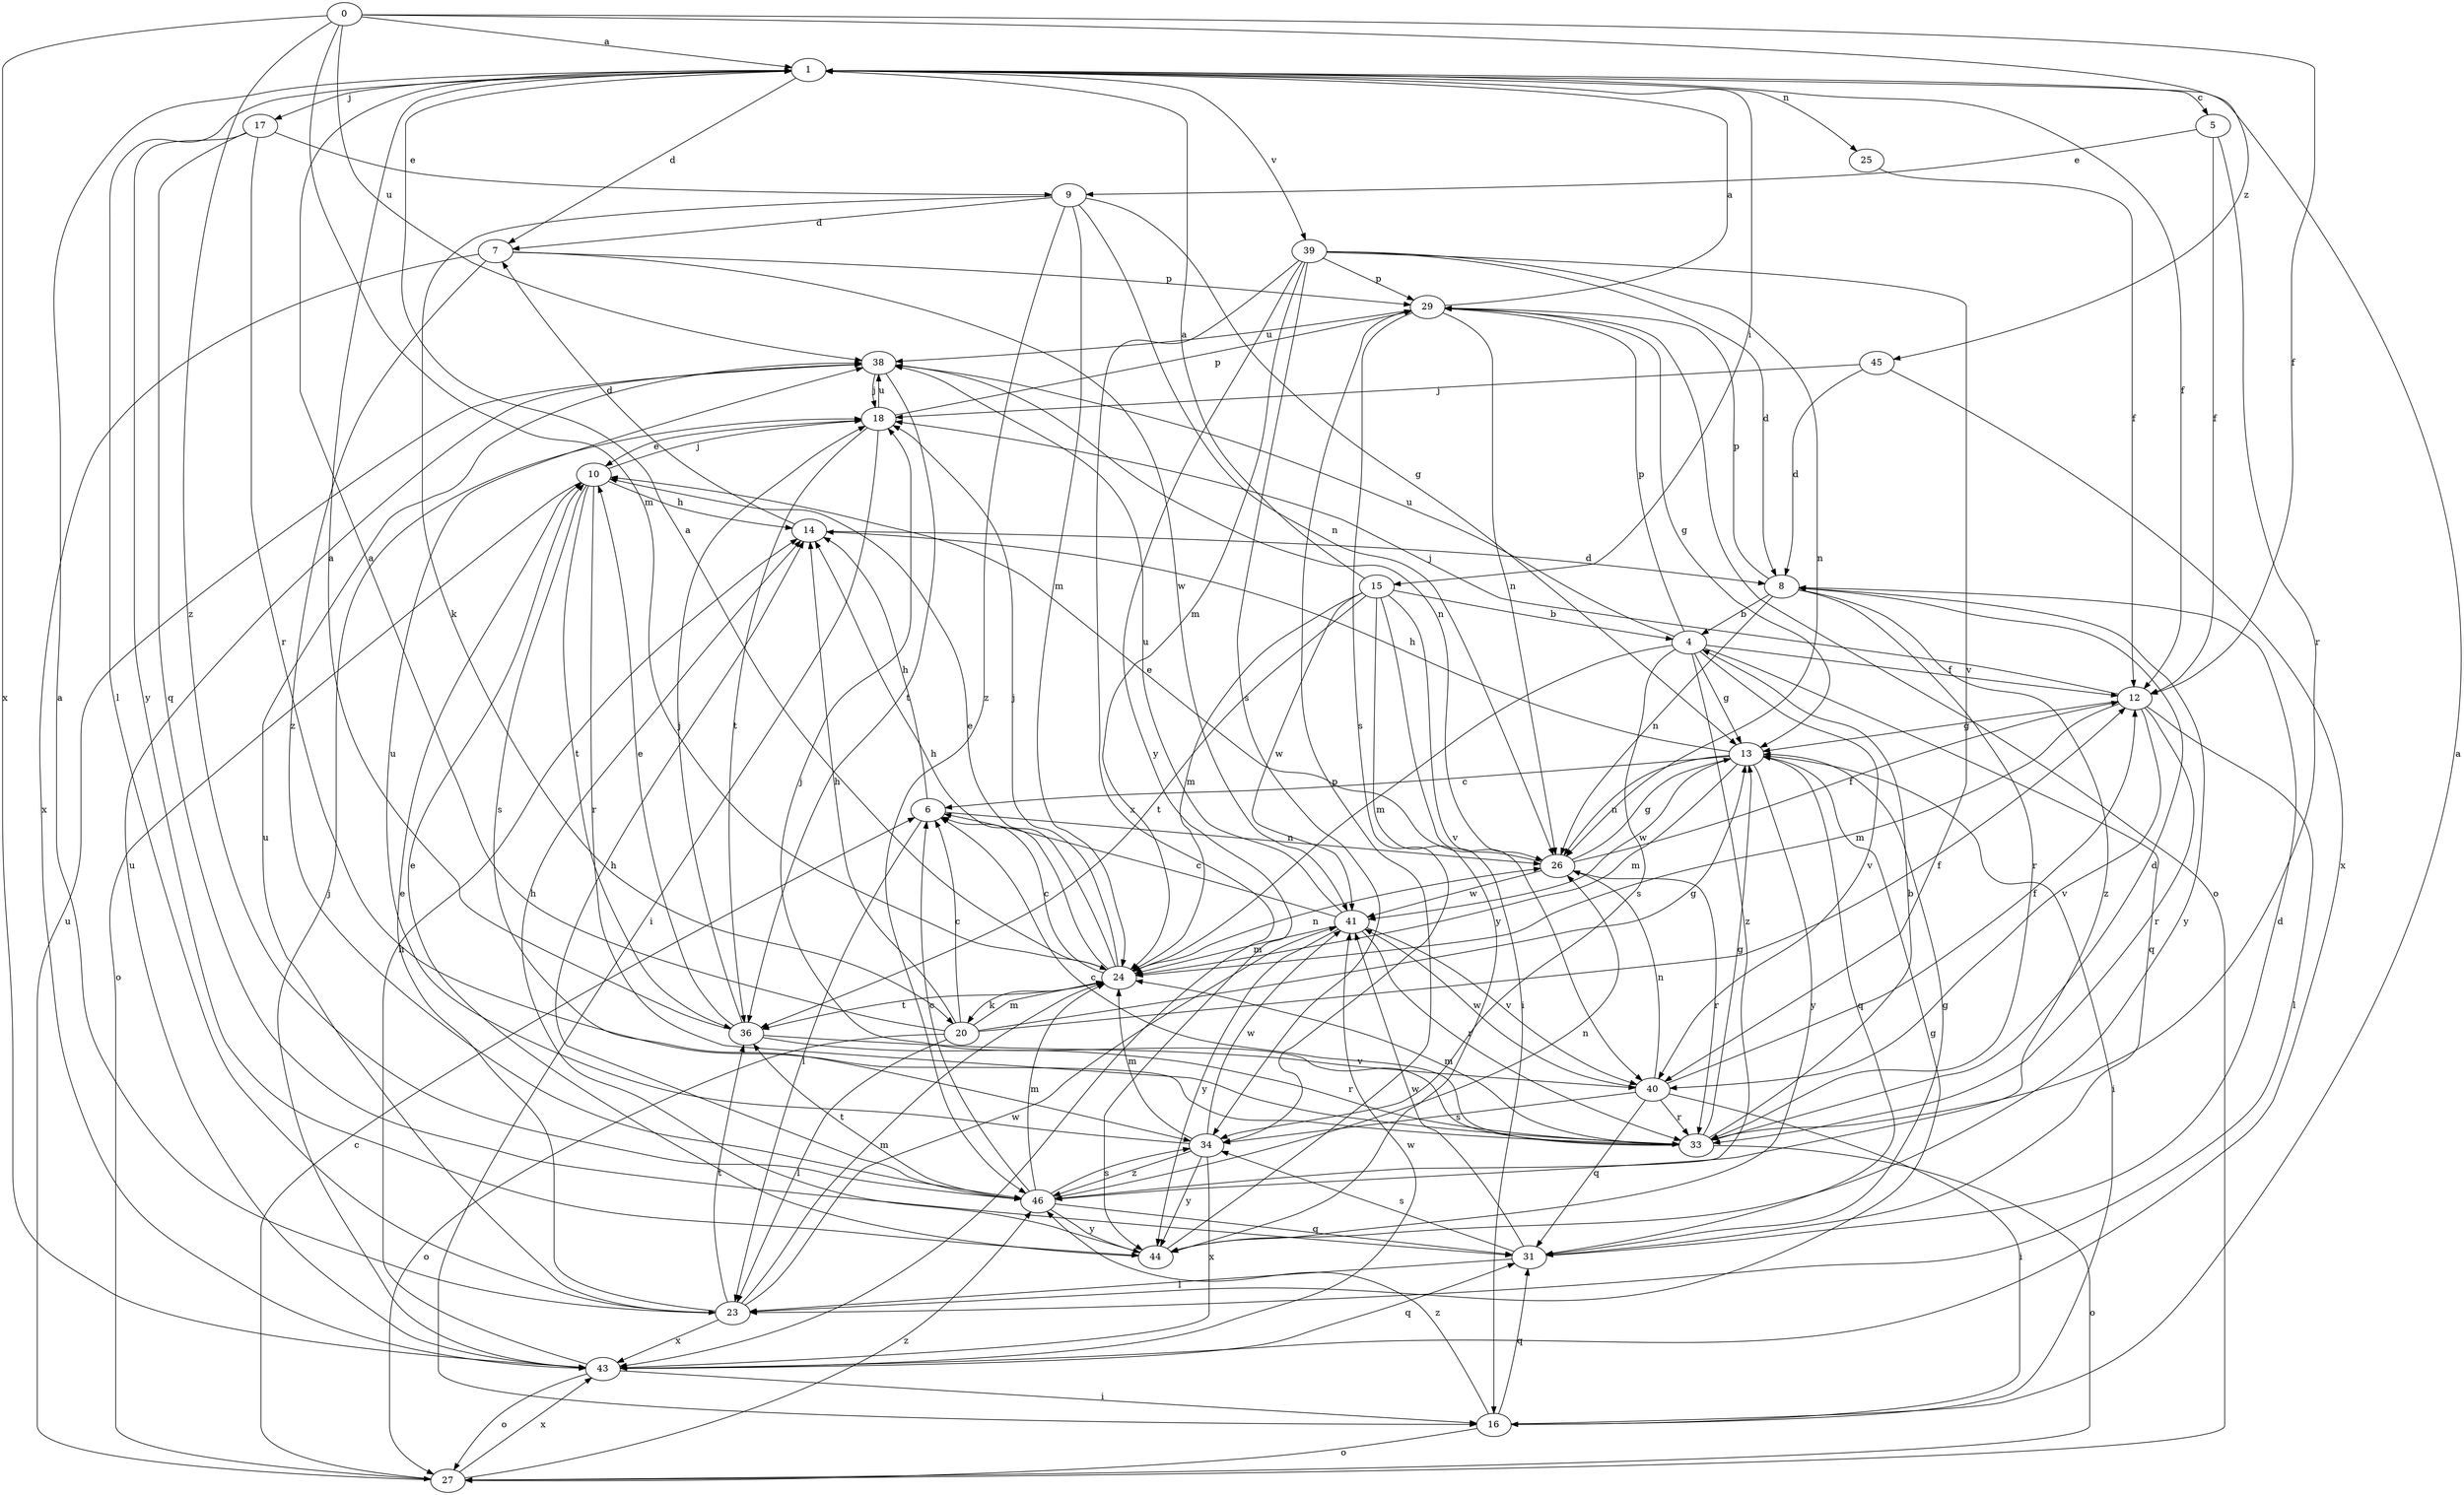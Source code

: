 strict digraph  {
0;
1;
4;
5;
6;
7;
8;
9;
10;
12;
13;
14;
15;
16;
17;
18;
20;
23;
24;
25;
26;
27;
29;
31;
33;
34;
36;
38;
39;
40;
41;
43;
44;
45;
46;
0 -> 1  [label=a];
0 -> 12  [label=f];
0 -> 24  [label=m];
0 -> 38  [label=u];
0 -> 43  [label=x];
0 -> 45  [label=z];
0 -> 46  [label=z];
1 -> 5  [label=c];
1 -> 7  [label=d];
1 -> 12  [label=f];
1 -> 15  [label=i];
1 -> 17  [label=j];
1 -> 23  [label=l];
1 -> 25  [label=n];
1 -> 39  [label=v];
4 -> 12  [label=f];
4 -> 13  [label=g];
4 -> 24  [label=m];
4 -> 29  [label=p];
4 -> 31  [label=q];
4 -> 34  [label=s];
4 -> 38  [label=u];
4 -> 40  [label=v];
4 -> 46  [label=z];
5 -> 9  [label=e];
5 -> 12  [label=f];
5 -> 33  [label=r];
6 -> 14  [label=h];
6 -> 23  [label=l];
6 -> 26  [label=n];
7 -> 29  [label=p];
7 -> 41  [label=w];
7 -> 43  [label=x];
7 -> 46  [label=z];
8 -> 4  [label=b];
8 -> 26  [label=n];
8 -> 29  [label=p];
8 -> 33  [label=r];
8 -> 44  [label=y];
8 -> 46  [label=z];
9 -> 7  [label=d];
9 -> 13  [label=g];
9 -> 20  [label=k];
9 -> 24  [label=m];
9 -> 26  [label=n];
9 -> 46  [label=z];
10 -> 14  [label=h];
10 -> 18  [label=j];
10 -> 27  [label=o];
10 -> 33  [label=r];
10 -> 34  [label=s];
10 -> 36  [label=t];
12 -> 13  [label=g];
12 -> 18  [label=j];
12 -> 23  [label=l];
12 -> 24  [label=m];
12 -> 33  [label=r];
12 -> 40  [label=v];
13 -> 6  [label=c];
13 -> 14  [label=h];
13 -> 16  [label=i];
13 -> 24  [label=m];
13 -> 26  [label=n];
13 -> 31  [label=q];
13 -> 41  [label=w];
13 -> 44  [label=y];
14 -> 7  [label=d];
14 -> 8  [label=d];
15 -> 1  [label=a];
15 -> 4  [label=b];
15 -> 16  [label=i];
15 -> 24  [label=m];
15 -> 36  [label=t];
15 -> 40  [label=v];
15 -> 41  [label=w];
15 -> 44  [label=y];
16 -> 1  [label=a];
16 -> 27  [label=o];
16 -> 31  [label=q];
16 -> 46  [label=z];
17 -> 9  [label=e];
17 -> 31  [label=q];
17 -> 33  [label=r];
17 -> 44  [label=y];
18 -> 10  [label=e];
18 -> 16  [label=i];
18 -> 29  [label=p];
18 -> 36  [label=t];
18 -> 38  [label=u];
20 -> 1  [label=a];
20 -> 6  [label=c];
20 -> 12  [label=f];
20 -> 13  [label=g];
20 -> 14  [label=h];
20 -> 23  [label=l];
20 -> 24  [label=m];
20 -> 27  [label=o];
23 -> 1  [label=a];
23 -> 10  [label=e];
23 -> 13  [label=g];
23 -> 24  [label=m];
23 -> 36  [label=t];
23 -> 38  [label=u];
23 -> 41  [label=w];
23 -> 43  [label=x];
24 -> 1  [label=a];
24 -> 6  [label=c];
24 -> 10  [label=e];
24 -> 14  [label=h];
24 -> 18  [label=j];
24 -> 20  [label=k];
24 -> 26  [label=n];
24 -> 36  [label=t];
25 -> 12  [label=f];
26 -> 10  [label=e];
26 -> 12  [label=f];
26 -> 13  [label=g];
26 -> 33  [label=r];
26 -> 41  [label=w];
27 -> 6  [label=c];
27 -> 38  [label=u];
27 -> 43  [label=x];
27 -> 46  [label=z];
29 -> 1  [label=a];
29 -> 13  [label=g];
29 -> 26  [label=n];
29 -> 27  [label=o];
29 -> 34  [label=s];
29 -> 38  [label=u];
31 -> 8  [label=d];
31 -> 13  [label=g];
31 -> 23  [label=l];
31 -> 34  [label=s];
31 -> 41  [label=w];
33 -> 4  [label=b];
33 -> 6  [label=c];
33 -> 8  [label=d];
33 -> 13  [label=g];
33 -> 18  [label=j];
33 -> 24  [label=m];
33 -> 27  [label=o];
34 -> 24  [label=m];
34 -> 38  [label=u];
34 -> 41  [label=w];
34 -> 43  [label=x];
34 -> 44  [label=y];
34 -> 46  [label=z];
36 -> 1  [label=a];
36 -> 10  [label=e];
36 -> 18  [label=j];
36 -> 33  [label=r];
36 -> 40  [label=v];
38 -> 18  [label=j];
38 -> 26  [label=n];
38 -> 36  [label=t];
39 -> 8  [label=d];
39 -> 24  [label=m];
39 -> 26  [label=n];
39 -> 29  [label=p];
39 -> 34  [label=s];
39 -> 40  [label=v];
39 -> 43  [label=x];
39 -> 44  [label=y];
40 -> 12  [label=f];
40 -> 16  [label=i];
40 -> 26  [label=n];
40 -> 31  [label=q];
40 -> 33  [label=r];
40 -> 34  [label=s];
40 -> 41  [label=w];
41 -> 6  [label=c];
41 -> 24  [label=m];
41 -> 33  [label=r];
41 -> 38  [label=u];
41 -> 40  [label=v];
41 -> 44  [label=y];
43 -> 14  [label=h];
43 -> 16  [label=i];
43 -> 18  [label=j];
43 -> 27  [label=o];
43 -> 31  [label=q];
43 -> 38  [label=u];
43 -> 41  [label=w];
44 -> 10  [label=e];
44 -> 14  [label=h];
44 -> 29  [label=p];
45 -> 8  [label=d];
45 -> 18  [label=j];
45 -> 43  [label=x];
46 -> 6  [label=c];
46 -> 14  [label=h];
46 -> 24  [label=m];
46 -> 26  [label=n];
46 -> 31  [label=q];
46 -> 34  [label=s];
46 -> 36  [label=t];
46 -> 44  [label=y];
}

